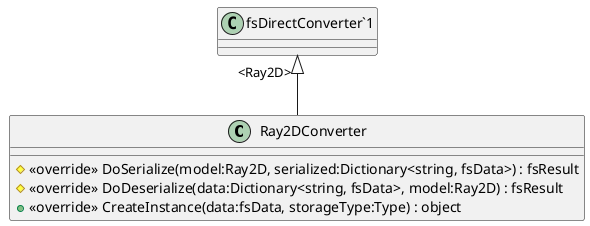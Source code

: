 @startuml
class Ray2DConverter {
    # <<override>> DoSerialize(model:Ray2D, serialized:Dictionary<string, fsData>) : fsResult
    # <<override>> DoDeserialize(data:Dictionary<string, fsData>, model:Ray2D) : fsResult
    + <<override>> CreateInstance(data:fsData, storageType:Type) : object
}
"fsDirectConverter`1" "<Ray2D>" <|-- Ray2DConverter
@enduml
